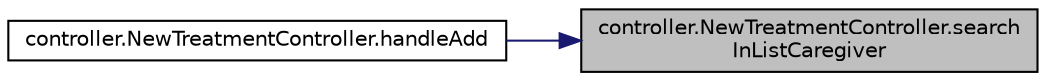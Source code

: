 digraph "controller.NewTreatmentController.searchInListCaregiver"
{
 // LATEX_PDF_SIZE
  edge [fontname="Helvetica",fontsize="10",labelfontname="Helvetica",labelfontsize="10"];
  node [fontname="Helvetica",fontsize="10",shape=record];
  rankdir="RL";
  Node1 [label="controller.NewTreatmentController.search\lInListCaregiver",height=0.2,width=0.4,color="black", fillcolor="grey75", style="filled", fontcolor="black",tooltip="Goes through List of all Caregivers."];
  Node1 -> Node2 [dir="back",color="midnightblue",fontsize="10",style="solid",fontname="Helvetica"];
  Node2 [label="controller.NewTreatmentController.handleAdd",height=0.2,width=0.4,color="black", fillcolor="white", style="filled",URL="$da/d90/classcontroller_1_1NewTreatmentController.html#a499ea66ebbb38bda3612fa3f619b9cee",tooltip="handles an add-click-event."];
}
